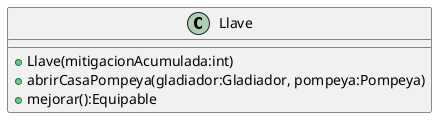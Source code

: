 @startuml
class Llave {
    + Llave(mitigacionAcumulada:int)
    + abrirCasaPompeya(gladiador:Gladiador, pompeya:Pompeya)
    + mejorar():Equipable
}
@enduml